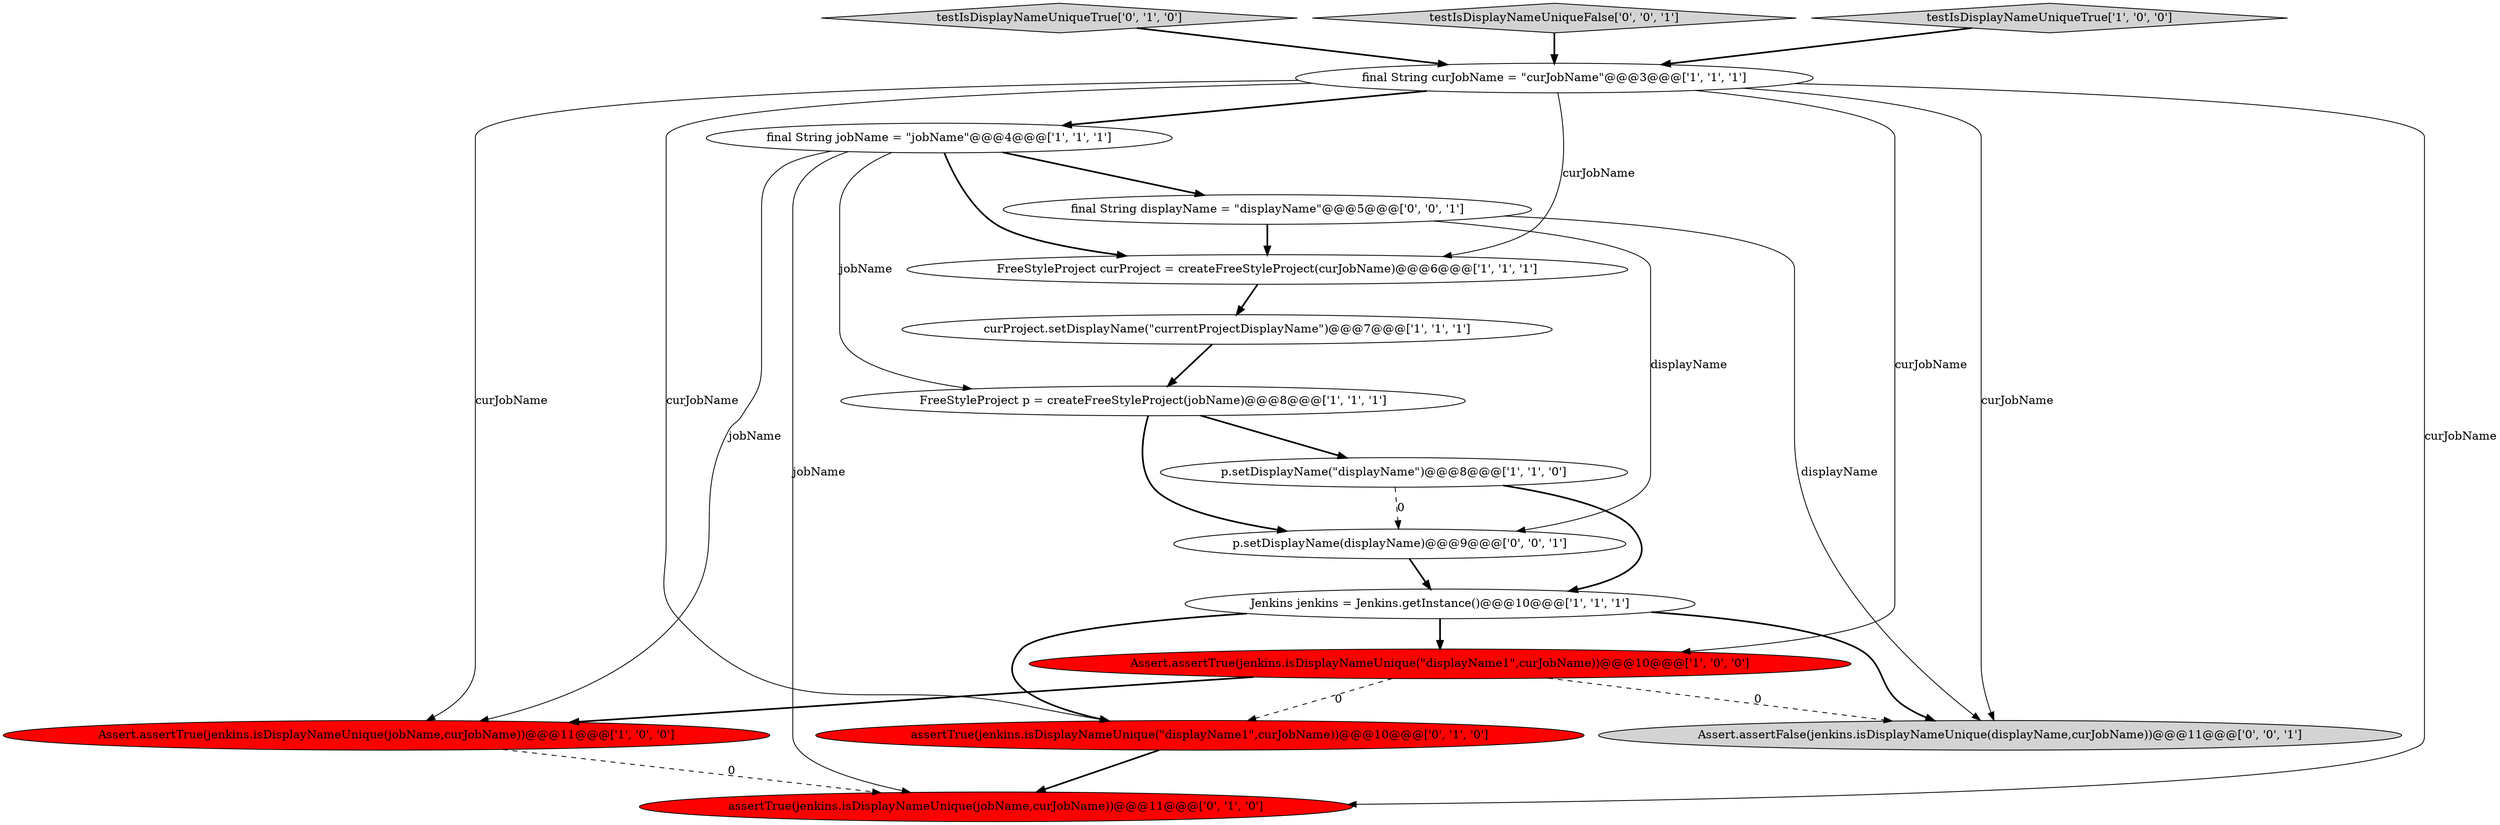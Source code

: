 digraph {
12 [style = filled, label = "assertTrue(jenkins.isDisplayNameUnique(jobName,curJobName))@@@11@@@['0', '1', '0']", fillcolor = red, shape = ellipse image = "AAA1AAABBB2BBB"];
13 [style = filled, label = "final String displayName = \"displayName\"@@@5@@@['0', '0', '1']", fillcolor = white, shape = ellipse image = "AAA0AAABBB3BBB"];
9 [style = filled, label = "FreeStyleProject p = createFreeStyleProject(jobName)@@@8@@@['1', '1', '1']", fillcolor = white, shape = ellipse image = "AAA0AAABBB1BBB"];
1 [style = filled, label = "curProject.setDisplayName(\"currentProjectDisplayName\")@@@7@@@['1', '1', '1']", fillcolor = white, shape = ellipse image = "AAA0AAABBB1BBB"];
16 [style = filled, label = "p.setDisplayName(displayName)@@@9@@@['0', '0', '1']", fillcolor = white, shape = ellipse image = "AAA0AAABBB3BBB"];
11 [style = filled, label = "testIsDisplayNameUniqueTrue['0', '1', '0']", fillcolor = lightgray, shape = diamond image = "AAA0AAABBB2BBB"];
2 [style = filled, label = "p.setDisplayName(\"displayName\")@@@8@@@['1', '1', '0']", fillcolor = white, shape = ellipse image = "AAA0AAABBB1BBB"];
6 [style = filled, label = "Assert.assertTrue(jenkins.isDisplayNameUnique(jobName,curJobName))@@@11@@@['1', '0', '0']", fillcolor = red, shape = ellipse image = "AAA1AAABBB1BBB"];
14 [style = filled, label = "testIsDisplayNameUniqueFalse['0', '0', '1']", fillcolor = lightgray, shape = diamond image = "AAA0AAABBB3BBB"];
4 [style = filled, label = "final String curJobName = \"curJobName\"@@@3@@@['1', '1', '1']", fillcolor = white, shape = ellipse image = "AAA0AAABBB1BBB"];
10 [style = filled, label = "assertTrue(jenkins.isDisplayNameUnique(\"displayName1\",curJobName))@@@10@@@['0', '1', '0']", fillcolor = red, shape = ellipse image = "AAA1AAABBB2BBB"];
7 [style = filled, label = "Jenkins jenkins = Jenkins.getInstance()@@@10@@@['1', '1', '1']", fillcolor = white, shape = ellipse image = "AAA0AAABBB1BBB"];
15 [style = filled, label = "Assert.assertFalse(jenkins.isDisplayNameUnique(displayName,curJobName))@@@11@@@['0', '0', '1']", fillcolor = lightgray, shape = ellipse image = "AAA0AAABBB3BBB"];
3 [style = filled, label = "final String jobName = \"jobName\"@@@4@@@['1', '1', '1']", fillcolor = white, shape = ellipse image = "AAA0AAABBB1BBB"];
5 [style = filled, label = "testIsDisplayNameUniqueTrue['1', '0', '0']", fillcolor = lightgray, shape = diamond image = "AAA0AAABBB1BBB"];
8 [style = filled, label = "Assert.assertTrue(jenkins.isDisplayNameUnique(\"displayName1\",curJobName))@@@10@@@['1', '0', '0']", fillcolor = red, shape = ellipse image = "AAA1AAABBB1BBB"];
0 [style = filled, label = "FreeStyleProject curProject = createFreeStyleProject(curJobName)@@@6@@@['1', '1', '1']", fillcolor = white, shape = ellipse image = "AAA0AAABBB1BBB"];
4->3 [style = bold, label=""];
8->10 [style = dashed, label="0"];
9->2 [style = bold, label=""];
7->10 [style = bold, label=""];
8->15 [style = dashed, label="0"];
11->4 [style = bold, label=""];
16->7 [style = bold, label=""];
3->9 [style = solid, label="jobName"];
13->15 [style = solid, label="displayName"];
8->6 [style = bold, label=""];
4->12 [style = solid, label="curJobName"];
7->8 [style = bold, label=""];
9->16 [style = bold, label=""];
1->9 [style = bold, label=""];
4->8 [style = solid, label="curJobName"];
3->0 [style = bold, label=""];
13->16 [style = solid, label="displayName"];
6->12 [style = dashed, label="0"];
10->12 [style = bold, label=""];
0->1 [style = bold, label=""];
2->16 [style = dashed, label="0"];
5->4 [style = bold, label=""];
3->13 [style = bold, label=""];
7->15 [style = bold, label=""];
3->12 [style = solid, label="jobName"];
4->6 [style = solid, label="curJobName"];
2->7 [style = bold, label=""];
3->6 [style = solid, label="jobName"];
4->15 [style = solid, label="curJobName"];
4->10 [style = solid, label="curJobName"];
4->0 [style = solid, label="curJobName"];
13->0 [style = bold, label=""];
14->4 [style = bold, label=""];
}
